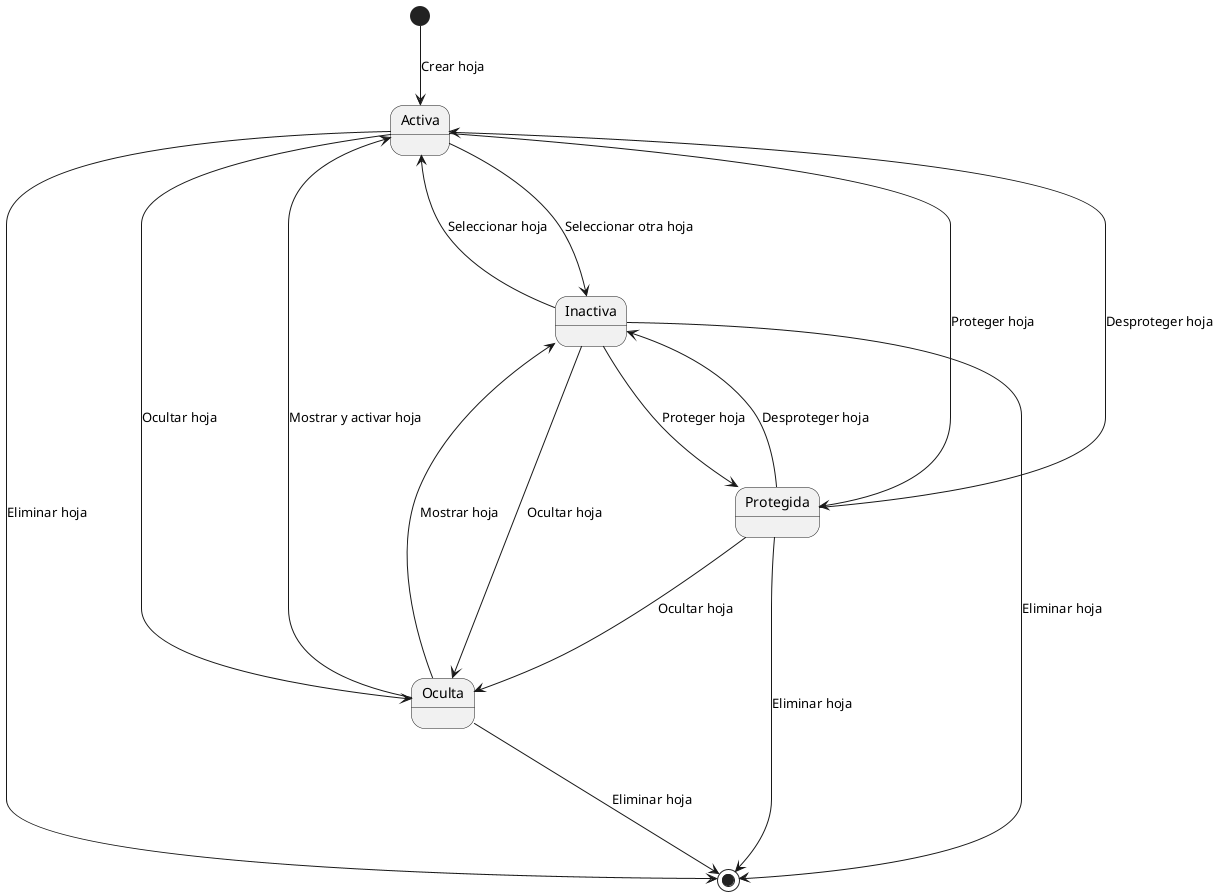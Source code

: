 @startuml

[*] --> Activa : Crear hoja

Inactiva ---> Activa : Seleccionar hoja
Activa ---> Inactiva : Seleccionar otra hoja

Activa ---> Protegida : Proteger hoja
Protegida ---> Activa : Desproteger hoja

Inactiva ---> Protegida : Proteger hoja
Protegida ---> Inactiva : Desproteger hoja

Activa ---> Oculta : Ocultar hoja
Inactiva ---> Oculta : Ocultar hoja
Protegida ---> Oculta : Ocultar hoja

Oculta ---> Inactiva : Mostrar hoja
Oculta ---> Activa : Mostrar y activar hoja

Activa ---> [*] : Eliminar hoja
Inactiva ---> [*] : Eliminar hoja
Protegida ---> [*] : Eliminar hoja
Oculta ---> [*] : Eliminar hoja

@enduml
